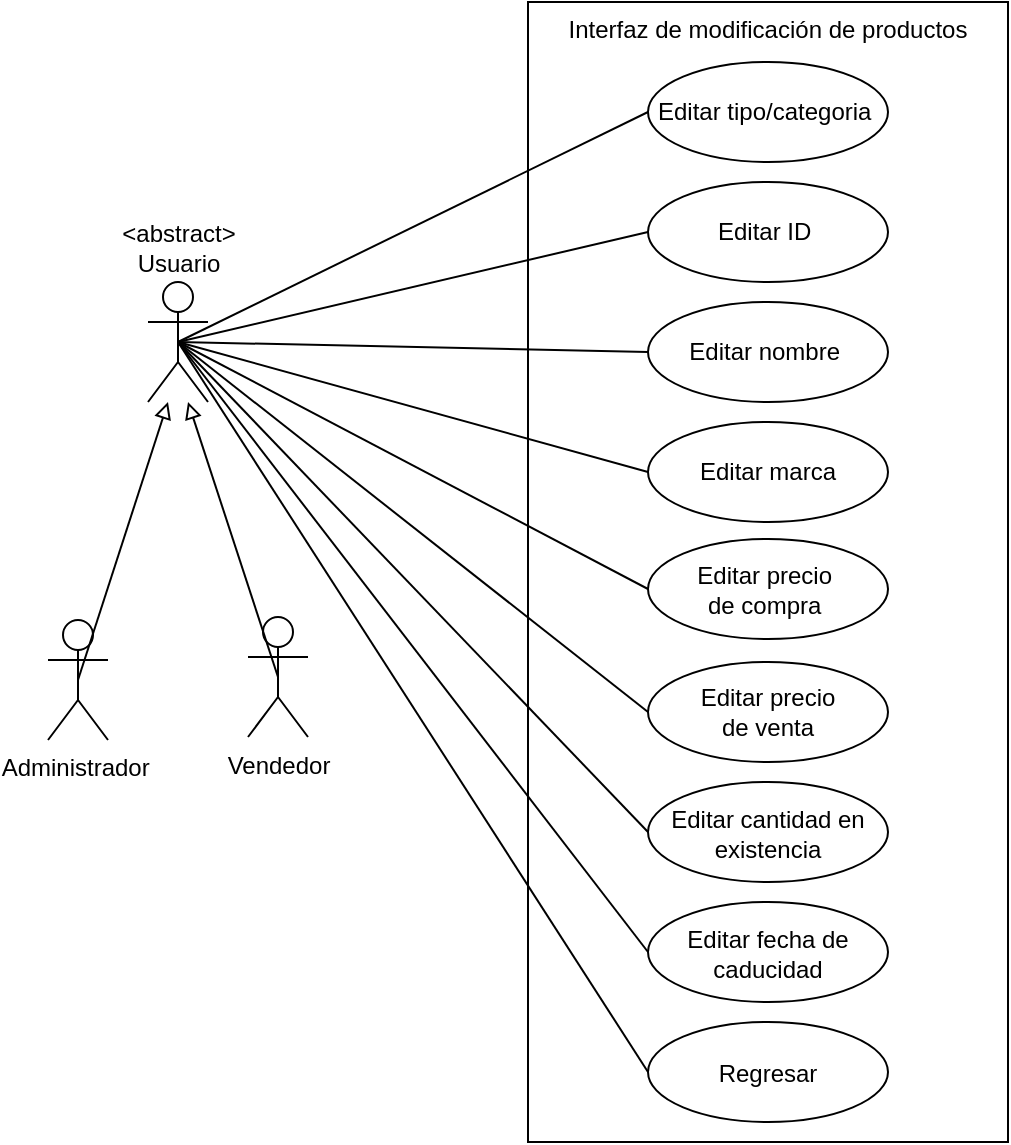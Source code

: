 <mxfile version="22.1.7" type="github">
  <diagram name="Página-1" id="Vkcl-X-pjpEaNRaXg5EO">
    <mxGraphModel dx="1050" dy="1349" grid="1" gridSize="10" guides="1" tooltips="1" connect="1" arrows="1" fold="1" page="1" pageScale="1" pageWidth="1169" pageHeight="827" math="0" shadow="0">
      <root>
        <mxCell id="0" />
        <mxCell id="1" parent="0" />
        <mxCell id="ztS-vcjT1jRvPvO_bTys-1" value="&amp;lt;abstract&amp;gt;&lt;br&gt;Usuario" style="shape=umlActor;verticalLabelPosition=top;verticalAlign=bottom;html=1;outlineConnect=0;fillColor=none;labelPosition=center;align=center;" parent="1" vertex="1">
          <mxGeometry x="210" y="95" width="30" height="60" as="geometry" />
        </mxCell>
        <mxCell id="ztS-vcjT1jRvPvO_bTys-2" value="Interfaz de modificación de productos" style="rounded=0;whiteSpace=wrap;html=1;fillColor=none;verticalAlign=top;" parent="1" vertex="1">
          <mxGeometry x="400" y="-45" width="240" height="570" as="geometry" />
        </mxCell>
        <mxCell id="ztS-vcjT1jRvPvO_bTys-3" value="Editar nombre&amp;nbsp;" style="ellipse;whiteSpace=wrap;html=1;fillColor=none;spacingTop=0;" parent="1" vertex="1">
          <mxGeometry x="460" y="105" width="120" height="50" as="geometry" />
        </mxCell>
        <mxCell id="ztS-vcjT1jRvPvO_bTys-4" value="Editar tipo/categoria " style="ellipse;whiteSpace=wrap;html=1;fillColor=none;spacingTop=0;" parent="1" vertex="1">
          <mxGeometry x="460" y="-15" width="120" height="50" as="geometry" />
        </mxCell>
        <mxCell id="ztS-vcjT1jRvPvO_bTys-5" value="Editar ID&amp;nbsp;" style="ellipse;whiteSpace=wrap;html=1;fillColor=none;spacingTop=0;" parent="1" vertex="1">
          <mxGeometry x="460" y="45" width="120" height="50" as="geometry" />
        </mxCell>
        <mxCell id="ztS-vcjT1jRvPvO_bTys-6" value="Editar marca" style="ellipse;whiteSpace=wrap;html=1;fillColor=none;spacingTop=0;" parent="1" vertex="1">
          <mxGeometry x="460" y="165" width="120" height="50" as="geometry" />
        </mxCell>
        <mxCell id="ztS-vcjT1jRvPvO_bTys-7" value="Editar precio &#xa;de compra " style="ellipse;whiteSpace=wrap;html=1;fillColor=none;spacingTop=0;spacing=0;" parent="1" vertex="1">
          <mxGeometry x="460" y="223.5" width="120" height="50" as="geometry" />
        </mxCell>
        <mxCell id="ztS-vcjT1jRvPvO_bTys-12" value="Editar cantidad en existencia" style="ellipse;whiteSpace=wrap;html=1;fillColor=none;spacingTop=2;" parent="1" vertex="1">
          <mxGeometry x="460" y="345" width="120" height="50" as="geometry" />
        </mxCell>
        <mxCell id="ztS-vcjT1jRvPvO_bTys-13" value="Editar precio&#xa;de venta" style="ellipse;whiteSpace=wrap;html=1;fillColor=none;spacingTop=0;spacing=0;" parent="1" vertex="1">
          <mxGeometry x="460" y="285" width="120" height="50" as="geometry" />
        </mxCell>
        <mxCell id="ztS-vcjT1jRvPvO_bTys-14" value="Editar fecha de caducidad" style="ellipse;whiteSpace=wrap;html=1;fillColor=none;spacingTop=2;" parent="1" vertex="1">
          <mxGeometry x="460" y="405" width="120" height="50" as="geometry" />
        </mxCell>
        <mxCell id="ztS-vcjT1jRvPvO_bTys-15" value="Regresar" style="ellipse;whiteSpace=wrap;html=1;fillColor=none;spacingTop=2;" parent="1" vertex="1">
          <mxGeometry x="460" y="465" width="120" height="50" as="geometry" />
        </mxCell>
        <mxCell id="ztS-vcjT1jRvPvO_bTys-16" value="" style="endArrow=none;html=1;rounded=0;exitX=0.5;exitY=0.5;exitDx=0;exitDy=0;exitPerimeter=0;entryX=0;entryY=0.5;entryDx=0;entryDy=0;" parent="1" source="ztS-vcjT1jRvPvO_bTys-1" target="ztS-vcjT1jRvPvO_bTys-4" edge="1">
          <mxGeometry width="50" height="50" relative="1" as="geometry">
            <mxPoint x="280" y="430" as="sourcePoint" />
            <mxPoint x="330" y="380" as="targetPoint" />
          </mxGeometry>
        </mxCell>
        <mxCell id="ztS-vcjT1jRvPvO_bTys-17" value="" style="endArrow=none;html=1;rounded=0;exitX=0.5;exitY=0.5;exitDx=0;exitDy=0;exitPerimeter=0;entryX=0;entryY=0.5;entryDx=0;entryDy=0;" parent="1" source="ztS-vcjT1jRvPvO_bTys-1" target="ztS-vcjT1jRvPvO_bTys-5" edge="1">
          <mxGeometry width="50" height="50" relative="1" as="geometry">
            <mxPoint x="315" y="250" as="sourcePoint" />
            <mxPoint x="470" y="20" as="targetPoint" />
          </mxGeometry>
        </mxCell>
        <mxCell id="ztS-vcjT1jRvPvO_bTys-18" value="" style="endArrow=none;html=1;rounded=0;exitX=0.5;exitY=0.5;exitDx=0;exitDy=0;exitPerimeter=0;entryX=0;entryY=0.5;entryDx=0;entryDy=0;" parent="1" source="ztS-vcjT1jRvPvO_bTys-1" target="ztS-vcjT1jRvPvO_bTys-3" edge="1">
          <mxGeometry width="50" height="50" relative="1" as="geometry">
            <mxPoint x="315" y="250" as="sourcePoint" />
            <mxPoint x="470" y="80" as="targetPoint" />
          </mxGeometry>
        </mxCell>
        <mxCell id="ztS-vcjT1jRvPvO_bTys-19" value="" style="endArrow=none;html=1;rounded=0;exitX=0.5;exitY=0.5;exitDx=0;exitDy=0;exitPerimeter=0;entryX=0;entryY=0.5;entryDx=0;entryDy=0;" parent="1" source="ztS-vcjT1jRvPvO_bTys-1" target="ztS-vcjT1jRvPvO_bTys-6" edge="1">
          <mxGeometry width="50" height="50" relative="1" as="geometry">
            <mxPoint x="315" y="250" as="sourcePoint" />
            <mxPoint x="470" y="140" as="targetPoint" />
          </mxGeometry>
        </mxCell>
        <mxCell id="ztS-vcjT1jRvPvO_bTys-20" value="" style="endArrow=none;html=1;rounded=0;exitX=0.5;exitY=0.5;exitDx=0;exitDy=0;exitPerimeter=0;entryX=0;entryY=0.5;entryDx=0;entryDy=0;" parent="1" source="ztS-vcjT1jRvPvO_bTys-1" target="ztS-vcjT1jRvPvO_bTys-7" edge="1">
          <mxGeometry width="50" height="50" relative="1" as="geometry">
            <mxPoint x="315" y="250" as="sourcePoint" />
            <mxPoint x="470" y="200" as="targetPoint" />
          </mxGeometry>
        </mxCell>
        <mxCell id="ztS-vcjT1jRvPvO_bTys-21" value="" style="endArrow=none;html=1;rounded=0;exitX=0.5;exitY=0.5;exitDx=0;exitDy=0;exitPerimeter=0;entryX=0;entryY=0.5;entryDx=0;entryDy=0;" parent="1" source="ztS-vcjT1jRvPvO_bTys-1" target="ztS-vcjT1jRvPvO_bTys-13" edge="1">
          <mxGeometry width="50" height="50" relative="1" as="geometry">
            <mxPoint x="315" y="250" as="sourcePoint" />
            <mxPoint x="470" y="259" as="targetPoint" />
          </mxGeometry>
        </mxCell>
        <mxCell id="ztS-vcjT1jRvPvO_bTys-22" value="" style="endArrow=none;html=1;rounded=0;exitX=0.5;exitY=0.5;exitDx=0;exitDy=0;exitPerimeter=0;entryX=0;entryY=0.5;entryDx=0;entryDy=0;" parent="1" source="ztS-vcjT1jRvPvO_bTys-1" target="ztS-vcjT1jRvPvO_bTys-12" edge="1">
          <mxGeometry width="50" height="50" relative="1" as="geometry">
            <mxPoint x="315" y="250" as="sourcePoint" />
            <mxPoint x="470" y="320" as="targetPoint" />
          </mxGeometry>
        </mxCell>
        <mxCell id="ztS-vcjT1jRvPvO_bTys-23" value="" style="endArrow=none;html=1;rounded=0;exitX=0.5;exitY=0.5;exitDx=0;exitDy=0;exitPerimeter=0;entryX=0;entryY=0.5;entryDx=0;entryDy=0;" parent="1" source="ztS-vcjT1jRvPvO_bTys-1" target="ztS-vcjT1jRvPvO_bTys-14" edge="1">
          <mxGeometry width="50" height="50" relative="1" as="geometry">
            <mxPoint x="315" y="250" as="sourcePoint" />
            <mxPoint x="470" y="380" as="targetPoint" />
          </mxGeometry>
        </mxCell>
        <mxCell id="ztS-vcjT1jRvPvO_bTys-24" value="" style="endArrow=none;html=1;rounded=0;exitX=0.5;exitY=0.5;exitDx=0;exitDy=0;exitPerimeter=0;entryX=0;entryY=0.5;entryDx=0;entryDy=0;" parent="1" source="ztS-vcjT1jRvPvO_bTys-1" target="ztS-vcjT1jRvPvO_bTys-15" edge="1">
          <mxGeometry width="50" height="50" relative="1" as="geometry">
            <mxPoint x="315" y="250" as="sourcePoint" />
            <mxPoint x="470" y="440" as="targetPoint" />
          </mxGeometry>
        </mxCell>
        <mxCell id="eYkAKGaDQTTC3qWa5i3H-1" value="Administrador&amp;nbsp;" style="shape=umlActor;verticalLabelPosition=bottom;verticalAlign=top;html=1;outlineConnect=0;fillColor=none;" vertex="1" parent="1">
          <mxGeometry x="160" y="264" width="30" height="60" as="geometry" />
        </mxCell>
        <mxCell id="eYkAKGaDQTTC3qWa5i3H-2" value="Vendedor" style="shape=umlActor;verticalLabelPosition=bottom;verticalAlign=top;html=1;outlineConnect=0;fillColor=none;" vertex="1" parent="1">
          <mxGeometry x="260" y="262.5" width="30" height="60" as="geometry" />
        </mxCell>
        <mxCell id="eYkAKGaDQTTC3qWa5i3H-3" value="" style="endArrow=block;html=1;rounded=0;exitX=0.5;exitY=0.5;exitDx=0;exitDy=0;exitPerimeter=0;endFill=0;" edge="1" parent="1" source="eYkAKGaDQTTC3qWa5i3H-1">
          <mxGeometry width="50" height="50" relative="1" as="geometry">
            <mxPoint x="170" y="245" as="sourcePoint" />
            <mxPoint x="220" y="155" as="targetPoint" />
          </mxGeometry>
        </mxCell>
        <mxCell id="eYkAKGaDQTTC3qWa5i3H-4" value="" style="endArrow=block;html=1;rounded=0;exitX=0.5;exitY=0.5;exitDx=0;exitDy=0;exitPerimeter=0;endFill=0;" edge="1" parent="1" source="eYkAKGaDQTTC3qWa5i3H-2">
          <mxGeometry width="50" height="50" relative="1" as="geometry">
            <mxPoint x="185" y="304" as="sourcePoint" />
            <mxPoint x="230" y="155" as="targetPoint" />
          </mxGeometry>
        </mxCell>
      </root>
    </mxGraphModel>
  </diagram>
</mxfile>
